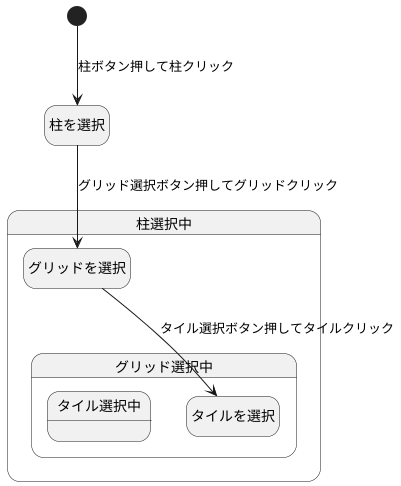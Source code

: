 ```plantuml
@startuml pot
hide empty description

[*] --> 柱を選択 : 柱ボタン押して柱クリック

state 柱選択中{
    柱を選択 --> グリッドを選択 : グリッド選択ボタン押してグリッドクリック
    state グリッド選択中{
        グリッドを選択 --> タイルを選択 : タイル選択ボタン押してタイルクリック
        state タイル選択中{
           
        }
    }
}

@enduml
```